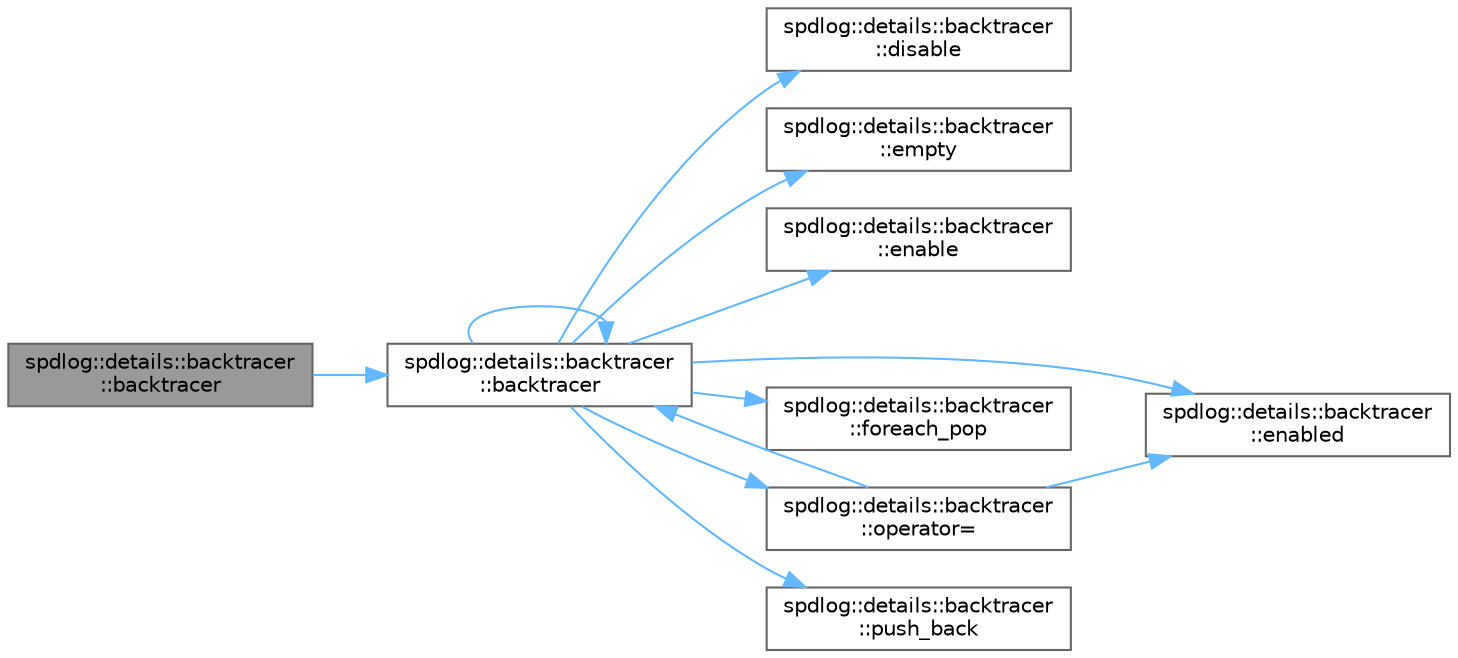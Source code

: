 digraph "spdlog::details::backtracer::backtracer"
{
 // LATEX_PDF_SIZE
  bgcolor="transparent";
  edge [fontname=Helvetica,fontsize=10,labelfontname=Helvetica,labelfontsize=10];
  node [fontname=Helvetica,fontsize=10,shape=box,height=0.2,width=0.4];
  rankdir="LR";
  Node1 [id="Node000001",label="spdlog::details::backtracer\l::backtracer",height=0.2,width=0.4,color="gray40", fillcolor="grey60", style="filled", fontcolor="black",tooltip=" "];
  Node1 -> Node2 [id="edge12_Node000001_Node000002",color="steelblue1",style="solid",tooltip=" "];
  Node2 [id="Node000002",label="spdlog::details::backtracer\l::backtracer",height=0.2,width=0.4,color="grey40", fillcolor="white", style="filled",URL="$classspdlog_1_1details_1_1backtracer.html#a70cbdaa0ebbfd262969d612c3099daac",tooltip=" "];
  Node2 -> Node2 [id="edge13_Node000002_Node000002",color="steelblue1",style="solid",tooltip=" "];
  Node2 -> Node3 [id="edge14_Node000002_Node000003",color="steelblue1",style="solid",tooltip=" "];
  Node3 [id="Node000003",label="spdlog::details::backtracer\l::disable",height=0.2,width=0.4,color="grey40", fillcolor="white", style="filled",URL="$classspdlog_1_1details_1_1backtracer.html#a0e3655183f41ef75b568a6571cc67eb6",tooltip=" "];
  Node2 -> Node4 [id="edge15_Node000002_Node000004",color="steelblue1",style="solid",tooltip=" "];
  Node4 [id="Node000004",label="spdlog::details::backtracer\l::empty",height=0.2,width=0.4,color="grey40", fillcolor="white", style="filled",URL="$classspdlog_1_1details_1_1backtracer.html#a9a182593791d6458233ad59715cbf443",tooltip=" "];
  Node2 -> Node5 [id="edge16_Node000002_Node000005",color="steelblue1",style="solid",tooltip=" "];
  Node5 [id="Node000005",label="spdlog::details::backtracer\l::enable",height=0.2,width=0.4,color="grey40", fillcolor="white", style="filled",URL="$classspdlog_1_1details_1_1backtracer.html#a7cb69ae682f696ea13ea771b90fbc579",tooltip=" "];
  Node2 -> Node6 [id="edge17_Node000002_Node000006",color="steelblue1",style="solid",tooltip=" "];
  Node6 [id="Node000006",label="spdlog::details::backtracer\l::enabled",height=0.2,width=0.4,color="grey40", fillcolor="white", style="filled",URL="$classspdlog_1_1details_1_1backtracer.html#a78c514131543b5682d0143e93a7365ba",tooltip=" "];
  Node2 -> Node7 [id="edge18_Node000002_Node000007",color="steelblue1",style="solid",tooltip=" "];
  Node7 [id="Node000007",label="spdlog::details::backtracer\l::foreach_pop",height=0.2,width=0.4,color="grey40", fillcolor="white", style="filled",URL="$classspdlog_1_1details_1_1backtracer.html#aa18d7036db805e0af39a967c7cf2f7c8",tooltip=" "];
  Node2 -> Node8 [id="edge19_Node000002_Node000008",color="steelblue1",style="solid",tooltip=" "];
  Node8 [id="Node000008",label="spdlog::details::backtracer\l::operator=",height=0.2,width=0.4,color="grey40", fillcolor="white", style="filled",URL="$classspdlog_1_1details_1_1backtracer.html#a49695dceff886eeef9cf4ad179d1a644",tooltip=" "];
  Node8 -> Node2 [id="edge20_Node000008_Node000002",color="steelblue1",style="solid",tooltip=" "];
  Node8 -> Node6 [id="edge21_Node000008_Node000006",color="steelblue1",style="solid",tooltip=" "];
  Node2 -> Node9 [id="edge22_Node000002_Node000009",color="steelblue1",style="solid",tooltip=" "];
  Node9 [id="Node000009",label="spdlog::details::backtracer\l::push_back",height=0.2,width=0.4,color="grey40", fillcolor="white", style="filled",URL="$classspdlog_1_1details_1_1backtracer.html#a1f3b157c3fcd6b013d6d16302b8e1a10",tooltip=" "];
}
